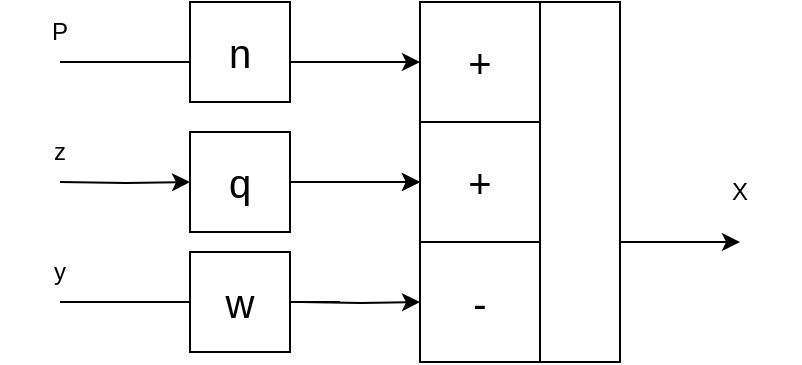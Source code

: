 <mxfile version="26.1.1">
  <diagram name="Page-1" id="_vyTYUCOXEmmg8NYi0am">
    <mxGraphModel dx="411" dy="470" grid="1" gridSize="10" guides="1" tooltips="1" connect="1" arrows="1" fold="1" page="1" pageScale="1" pageWidth="850" pageHeight="1100" math="0" shadow="0">
      <root>
        <mxCell id="0" />
        <mxCell id="1" parent="0" />
        <mxCell id="Ri8fIjRqpiTNRW61zUmu-1" value="&lt;font style=&quot;font-size: 20px;&quot;&gt;+&lt;/font&gt;" style="rounded=0;whiteSpace=wrap;html=1;" parent="1" vertex="1">
          <mxGeometry x="250" y="370" width="60" height="60" as="geometry" />
        </mxCell>
        <mxCell id="Ri8fIjRqpiTNRW61zUmu-2" value="&lt;span style=&quot;font-size: 20px;&quot;&gt;+&lt;/span&gt;" style="rounded=0;whiteSpace=wrap;html=1;" parent="1" vertex="1">
          <mxGeometry x="250" y="430" width="60" height="60" as="geometry" />
        </mxCell>
        <mxCell id="Ri8fIjRqpiTNRW61zUmu-3" value="&lt;span style=&quot;font-size: 20px;&quot;&gt;-&lt;/span&gt;" style="rounded=0;whiteSpace=wrap;html=1;" parent="1" vertex="1">
          <mxGeometry x="250" y="490" width="60" height="60" as="geometry" />
        </mxCell>
        <mxCell id="Ri8fIjRqpiTNRW61zUmu-5" value="" style="rounded=0;whiteSpace=wrap;html=1;" parent="1" vertex="1">
          <mxGeometry x="310" y="370" width="40" height="180" as="geometry" />
        </mxCell>
        <mxCell id="Ri8fIjRqpiTNRW61zUmu-9" style="edgeStyle=orthogonalEdgeStyle;rounded=0;orthogonalLoop=1;jettySize=auto;html=1;entryX=0;entryY=0.5;entryDx=0;entryDy=0;exitX=0.5;exitY=1;exitDx=0;exitDy=0;" parent="1" source="Ri8fIjRqpiTNRW61zUmu-15" target="Ri8fIjRqpiTNRW61zUmu-1" edge="1">
          <mxGeometry relative="1" as="geometry">
            <mxPoint x="190" y="400" as="sourcePoint" />
            <Array as="points">
              <mxPoint x="70" y="400" />
            </Array>
          </mxGeometry>
        </mxCell>
        <mxCell id="Ri8fIjRqpiTNRW61zUmu-10" style="edgeStyle=orthogonalEdgeStyle;rounded=0;orthogonalLoop=1;jettySize=auto;html=1;" parent="1" source="vr3T0THmv4kPDHBN1TLS-2" target="Ri8fIjRqpiTNRW61zUmu-2" edge="1">
          <mxGeometry relative="1" as="geometry">
            <mxPoint x="70" y="460" as="sourcePoint" />
          </mxGeometry>
        </mxCell>
        <mxCell id="Ri8fIjRqpiTNRW61zUmu-11" style="edgeStyle=orthogonalEdgeStyle;rounded=0;orthogonalLoop=1;jettySize=auto;html=1;" parent="1" target="Ri8fIjRqpiTNRW61zUmu-3" edge="1">
          <mxGeometry relative="1" as="geometry">
            <mxPoint x="190" y="520" as="sourcePoint" />
          </mxGeometry>
        </mxCell>
        <mxCell id="Ri8fIjRqpiTNRW61zUmu-14" value="" style="endArrow=none;html=1;rounded=0;exitX=1;exitY=0.5;exitDx=0;exitDy=0;" parent="1" source="dBFr_GBfOK9OqvC5HO5i-5" edge="1">
          <mxGeometry width="50" height="50" relative="1" as="geometry">
            <mxPoint x="50" y="519.5" as="sourcePoint" />
            <mxPoint x="210" y="520" as="targetPoint" />
          </mxGeometry>
        </mxCell>
        <mxCell id="Ri8fIjRqpiTNRW61zUmu-15" value="P" style="text;html=1;align=center;verticalAlign=middle;whiteSpace=wrap;rounded=0;" parent="1" vertex="1">
          <mxGeometry x="40" y="370" width="60" height="30" as="geometry" />
        </mxCell>
        <mxCell id="Ri8fIjRqpiTNRW61zUmu-16" value="z" style="text;html=1;align=center;verticalAlign=middle;whiteSpace=wrap;rounded=0;" parent="1" vertex="1">
          <mxGeometry x="40" y="430" width="60" height="30" as="geometry" />
        </mxCell>
        <mxCell id="Ri8fIjRqpiTNRW61zUmu-17" value="y" style="text;html=1;align=center;verticalAlign=middle;whiteSpace=wrap;rounded=0;" parent="1" vertex="1">
          <mxGeometry x="40" y="490" width="60" height="30" as="geometry" />
        </mxCell>
        <mxCell id="Ri8fIjRqpiTNRW61zUmu-18" style="edgeStyle=orthogonalEdgeStyle;rounded=0;orthogonalLoop=1;jettySize=auto;html=1;entryX=0;entryY=0.5;entryDx=0;entryDy=0;" parent="1" edge="1">
          <mxGeometry relative="1" as="geometry">
            <mxPoint x="350" y="490" as="sourcePoint" />
            <mxPoint x="410" y="490" as="targetPoint" />
          </mxGeometry>
        </mxCell>
        <mxCell id="Ri8fIjRqpiTNRW61zUmu-19" value="X" style="text;html=1;align=center;verticalAlign=middle;whiteSpace=wrap;rounded=0;" parent="1" vertex="1">
          <mxGeometry x="380" y="450" width="60" height="30" as="geometry" />
        </mxCell>
        <mxCell id="vr3T0THmv4kPDHBN1TLS-4" value="" style="edgeStyle=orthogonalEdgeStyle;rounded=0;orthogonalLoop=1;jettySize=auto;html=1;entryX=0;entryY=0.5;entryDx=0;entryDy=0;" parent="1" target="Ri8fIjRqpiTNRW61zUmu-2" edge="1" source="vr3T0THmv4kPDHBN1TLS-2">
          <mxGeometry relative="1" as="geometry">
            <mxPoint x="70" y="460" as="sourcePoint" />
            <mxPoint x="250" y="460" as="targetPoint" />
          </mxGeometry>
        </mxCell>
        <mxCell id="dBFr_GBfOK9OqvC5HO5i-1" value="&lt;span style=&quot;font-size: 20px;&quot;&gt;n&lt;/span&gt;" style="rounded=0;whiteSpace=wrap;html=1;" vertex="1" parent="1">
          <mxGeometry x="135" y="370" width="50" height="50" as="geometry" />
        </mxCell>
        <mxCell id="dBFr_GBfOK9OqvC5HO5i-4" value="" style="edgeStyle=orthogonalEdgeStyle;rounded=0;orthogonalLoop=1;jettySize=auto;html=1;entryX=0;entryY=0.5;entryDx=0;entryDy=0;" edge="1" parent="1" target="vr3T0THmv4kPDHBN1TLS-2">
          <mxGeometry relative="1" as="geometry">
            <mxPoint x="70" y="460" as="sourcePoint" />
            <mxPoint x="250" y="460" as="targetPoint" />
          </mxGeometry>
        </mxCell>
        <mxCell id="vr3T0THmv4kPDHBN1TLS-2" value="&lt;span style=&quot;font-size: 20px;&quot;&gt;q&lt;/span&gt;" style="rounded=0;whiteSpace=wrap;html=1;" parent="1" vertex="1">
          <mxGeometry x="135" y="435" width="50" height="50" as="geometry" />
        </mxCell>
        <mxCell id="dBFr_GBfOK9OqvC5HO5i-6" value="" style="endArrow=none;html=1;rounded=0;exitX=0.5;exitY=1;exitDx=0;exitDy=0;" edge="1" parent="1" source="Ri8fIjRqpiTNRW61zUmu-17" target="dBFr_GBfOK9OqvC5HO5i-5">
          <mxGeometry width="50" height="50" relative="1" as="geometry">
            <mxPoint x="70" y="520" as="sourcePoint" />
            <mxPoint x="210" y="520" as="targetPoint" />
          </mxGeometry>
        </mxCell>
        <mxCell id="dBFr_GBfOK9OqvC5HO5i-5" value="&lt;span style=&quot;font-size: 20px;&quot;&gt;w&lt;/span&gt;" style="rounded=0;whiteSpace=wrap;html=1;" vertex="1" parent="1">
          <mxGeometry x="135" y="495" width="50" height="50" as="geometry" />
        </mxCell>
      </root>
    </mxGraphModel>
  </diagram>
</mxfile>
